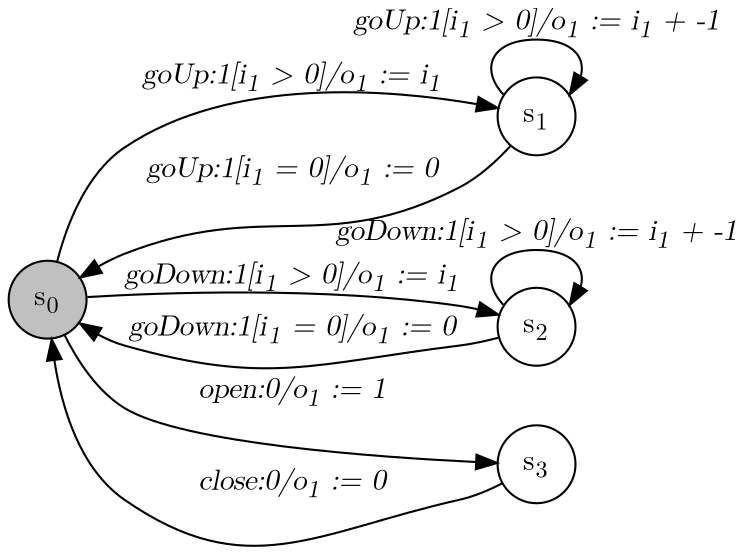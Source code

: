 digraph Lift{
   graph [rankdir="LR", fontname="Latin Modern Math"];
   node [color="black", fillcolor="white", shape="circle", style="filled", fontname="Latin Modern Math"];
   edge [fontname="Latin Modern Math"];

   s0[fillcolor="gray", label=<s<sub>0</sub>>];
   s1[label=<s<sub>1</sub>>];
   s2[label=<s<sub>2</sub>>];
   s3[label=<s<sub>3</sub>>];

   s0->s1[label=<<i>goUp:1&#91;i<sub>1</sub> &gt; 0&#93;/o<sub>1</sub> := i<sub>1</sub></i>>];
   s1->s1[label=<<i>goUp:1&#91;i<sub>1</sub> &gt; 0&#93;/o<sub>1</sub> := i<sub>1</sub> + -1</i>>];
   s1->s0[label=<<i>goUp:1&#91;i<sub>1</sub> = 0&#93;/o<sub>1</sub> := 0</i>>];
   s0->s2[label=<<i>goDown:1&#91;i<sub>1</sub> &gt; 0&#93;/o<sub>1</sub> := i<sub>1</sub></i>>];
   s2->s2[label=<<i>goDown:1&#91;i<sub>1</sub> &gt; 0&#93;/o<sub>1</sub> := i<sub>1</sub> + -1</i>>];
   s2->s0[label=<<i>goDown:1&#91;i<sub>1</sub> = 0&#93;/o<sub>1</sub> := 0</i>>];
   s0->s3[label=<<i>open:0/o<sub>1</sub> := 1</i>>];
   s3->s0[label=<<i>close:0/o<sub>1</sub> := 0</i>>];
}

